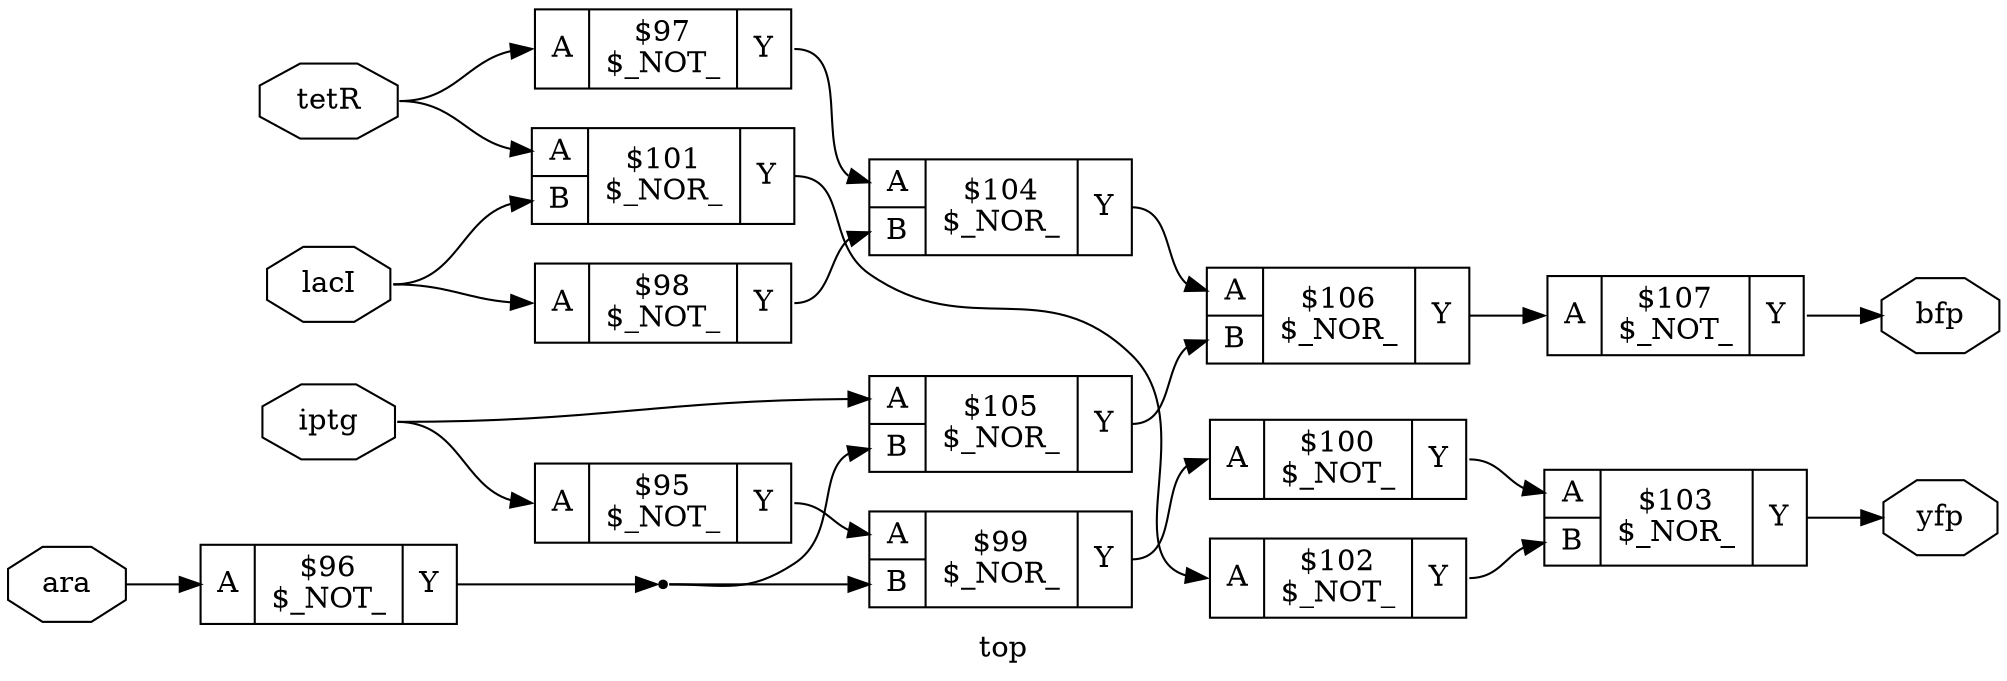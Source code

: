 digraph "top" {
label="top";
rankdir="LR";
remincross=true;
n12 [ shape=octagon, label="ara", color="black", fontcolor="black"];
n13 [ shape=octagon, label="bfp", color="black", fontcolor="black"];
n14 [ shape=octagon, label="iptg", color="black", fontcolor="black"];
n15 [ shape=octagon, label="lacI", color="black", fontcolor="black"];
n16 [ shape=octagon, label="tetR", color="black", fontcolor="black"];
n17 [ shape=octagon, label="yfp", color="black", fontcolor="black"];
c20 [ shape=record, label="{{<p18> A}|$100\n$_NOT_|{<p19> Y}}",  ];
c22 [ shape=record, label="{{<p18> A|<p21> B}|$101\n$_NOR_|{<p19> Y}}",  ];
c23 [ shape=record, label="{{<p18> A}|$102\n$_NOT_|{<p19> Y}}",  ];
c24 [ shape=record, label="{{<p18> A|<p21> B}|$103\n$_NOR_|{<p19> Y}}",  ];
c25 [ shape=record, label="{{<p18> A|<p21> B}|$104\n$_NOR_|{<p19> Y}}",  ];
c26 [ shape=record, label="{{<p18> A|<p21> B}|$105\n$_NOR_|{<p19> Y}}",  ];
c27 [ shape=record, label="{{<p18> A|<p21> B}|$106\n$_NOR_|{<p19> Y}}",  ];
c28 [ shape=record, label="{{<p18> A}|$107\n$_NOT_|{<p19> Y}}",  ];
c29 [ shape=record, label="{{<p18> A}|$95\n$_NOT_|{<p19> Y}}",  ];
c30 [ shape=record, label="{{<p18> A}|$96\n$_NOT_|{<p19> Y}}",  ];
c31 [ shape=record, label="{{<p18> A}|$97\n$_NOT_|{<p19> Y}}",  ];
c32 [ shape=record, label="{{<p18> A}|$98\n$_NOT_|{<p19> Y}}",  ];
c33 [ shape=record, label="{{<p18> A|<p21> B}|$99\n$_NOR_|{<p19> Y}}",  ];
c32:p19:e -> c25:p21:w [color="black", fontcolor="black", label=""];
n10 [ shape=point ];
c30:p19:e -> n10:w [color="black", fontcolor="black", label=""];
n10:e -> c26:p21:w [color="black", fontcolor="black", label=""];
n10:e -> c33:p21:w [color="black", fontcolor="black", label=""];
c31:p19:e -> c25:p18:w [color="black", fontcolor="black", label=""];
n12:e -> c30:p18:w [color="black", fontcolor="black", label=""];
c28:p19:e -> n13:w [color="black", fontcolor="black", label=""];
n14:e -> c26:p18:w [color="black", fontcolor="black", label=""];
n14:e -> c29:p18:w [color="black", fontcolor="black", label=""];
n15:e -> c22:p21:w [color="black", fontcolor="black", label=""];
n15:e -> c32:p18:w [color="black", fontcolor="black", label=""];
n16:e -> c22:p18:w [color="black", fontcolor="black", label=""];
n16:e -> c31:p18:w [color="black", fontcolor="black", label=""];
c24:p19:e -> n17:w [color="black", fontcolor="black", label=""];
c33:p19:e -> c20:p18:w [color="black", fontcolor="black", label=""];
c20:p19:e -> c24:p18:w [color="black", fontcolor="black", label=""];
c22:p19:e -> c23:p18:w [color="black", fontcolor="black", label=""];
c23:p19:e -> c24:p21:w [color="black", fontcolor="black", label=""];
c25:p19:e -> c27:p18:w [color="black", fontcolor="black", label=""];
c26:p19:e -> c27:p21:w [color="black", fontcolor="black", label=""];
c27:p19:e -> c28:p18:w [color="black", fontcolor="black", label=""];
c29:p19:e -> c33:p18:w [color="black", fontcolor="black", label=""];
}
